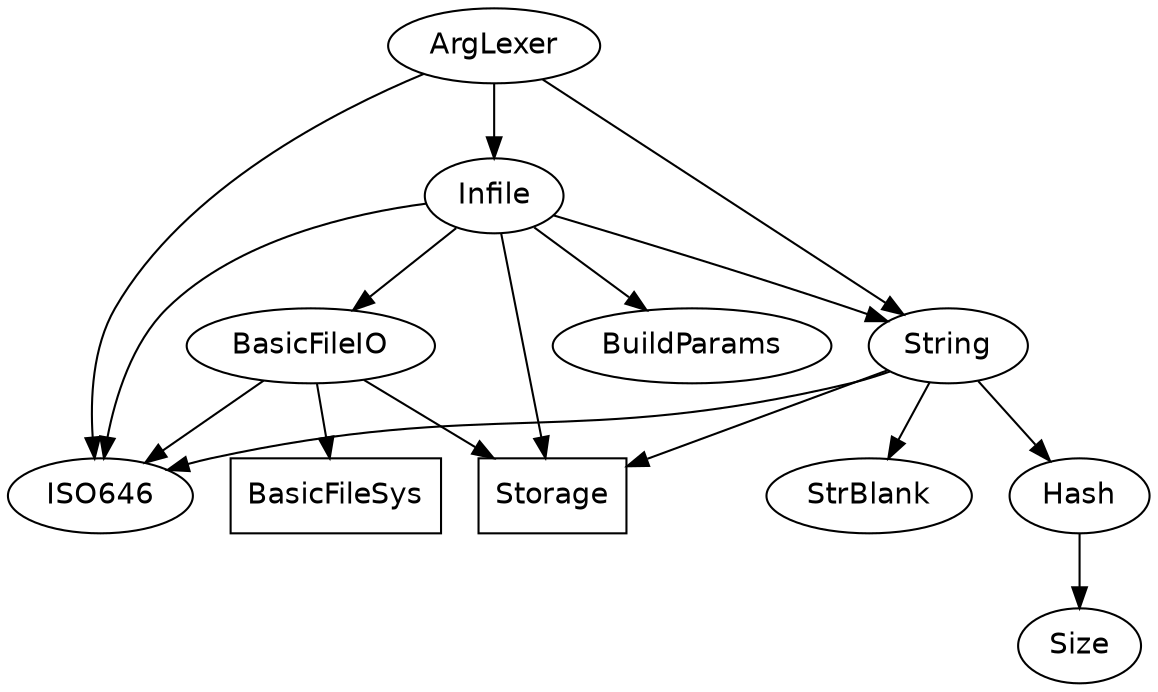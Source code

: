 digraph ArgLexerImports {
  node [fontname=helvetica];
  
  ArgLexer -> {
    Infile ISO646 String
  };
  
  Infile -> {
    BasicFileIO BuildParams ISO646 Storage String
  };
  
  BasicFileIO -> {
    BasicFileSys ISO646 Storage
  };
  
  BasicFileSys [shape=box];
    
  ISO646; /* no dependencies */
  
  Storage [shape=box]; /* stdlib */
  
  BuildParams; /* no dependencies */
    
  String -> {
    Hash ISO646 Storage StrBlank
  };
  
  Hash -> {
    Size
  };
  
  Size; /* no dependencies */
  
  StrBlank; /* no dependencies */  
  
} /* ArgLexerImports */